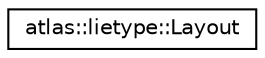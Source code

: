 digraph "Graphical Class Hierarchy"
{
  edge [fontname="Helvetica",fontsize="10",labelfontname="Helvetica",labelfontsize="10"];
  node [fontname="Helvetica",fontsize="10",shape=record];
  rankdir="LR";
  Node1 [label="atlas::lietype::Layout",height=0.2,width=0.4,color="black", fillcolor="white", style="filled",URL="$structatlas_1_1lietype_1_1Layout.html"];
}
